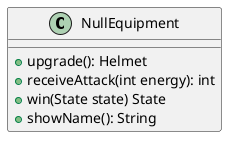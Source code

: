 @startuml
class NullEquipment {
    +upgrade(): Helmet
    +receiveAttack(int energy): int
    +win(State state) State
    +showName(): String
}
@enduml